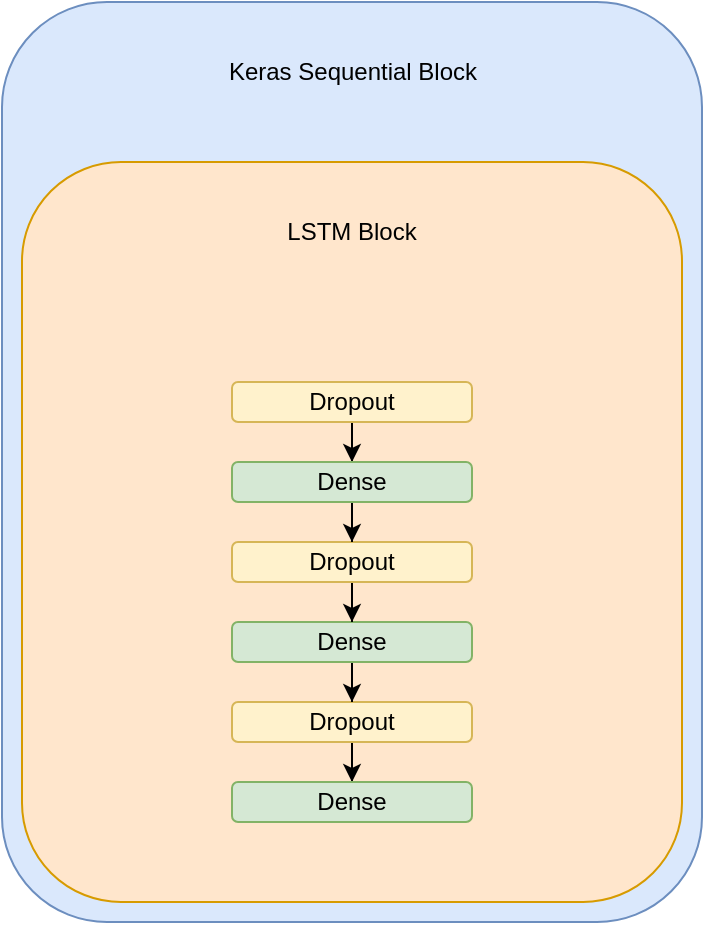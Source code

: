 <mxfile version="13.9.9" type="device"><diagram id="3bbruAQ7xz57NNoMhURN" name="Page-1"><mxGraphModel dx="1086" dy="798" grid="1" gridSize="10" guides="1" tooltips="1" connect="1" arrows="1" fold="1" page="1" pageScale="1" pageWidth="850" pageHeight="1100" math="0" shadow="0"><root><mxCell id="0"/><mxCell id="1" parent="0"/><mxCell id="6KtxepOzf8yV0IZdR5L7-2" value="" style="rounded=1;whiteSpace=wrap;html=1;fillColor=#dae8fc;strokeColor=#6c8ebf;" vertex="1" parent="1"><mxGeometry x="150" y="90" width="350" height="460" as="geometry"/></mxCell><mxCell id="6KtxepOzf8yV0IZdR5L7-1" value="" style="rounded=1;whiteSpace=wrap;html=1;fillColor=#ffe6cc;strokeColor=#d79b00;" vertex="1" parent="1"><mxGeometry x="160" y="170" width="330" height="370" as="geometry"/></mxCell><mxCell id="6KtxepOzf8yV0IZdR5L7-3" value="Keras Sequential Block" style="text;html=1;align=center;verticalAlign=middle;whiteSpace=wrap;rounded=0;" vertex="1" parent="1"><mxGeometry x="252.5" y="100" width="145" height="50" as="geometry"/></mxCell><mxCell id="6KtxepOzf8yV0IZdR5L7-4" value="LSTM Block" style="text;html=1;strokeColor=none;fillColor=none;align=center;verticalAlign=middle;whiteSpace=wrap;rounded=0;" vertex="1" parent="1"><mxGeometry x="265" y="190" width="120" height="30" as="geometry"/></mxCell><mxCell id="6KtxepOzf8yV0IZdR5L7-11" style="edgeStyle=orthogonalEdgeStyle;rounded=0;orthogonalLoop=1;jettySize=auto;html=1;" edge="1" parent="1" source="6KtxepOzf8yV0IZdR5L7-5" target="6KtxepOzf8yV0IZdR5L7-9"><mxGeometry relative="1" as="geometry"/></mxCell><mxCell id="6KtxepOzf8yV0IZdR5L7-5" value="Dropout" style="rounded=1;whiteSpace=wrap;html=1;fillColor=#fff2cc;strokeColor=#d6b656;" vertex="1" parent="1"><mxGeometry x="265" y="280" width="120" height="20" as="geometry"/></mxCell><mxCell id="6KtxepOzf8yV0IZdR5L7-15" style="edgeStyle=orthogonalEdgeStyle;rounded=0;orthogonalLoop=1;jettySize=auto;html=1;entryX=0.5;entryY=0;entryDx=0;entryDy=0;" edge="1" parent="1" source="6KtxepOzf8yV0IZdR5L7-6" target="6KtxepOzf8yV0IZdR5L7-10"><mxGeometry relative="1" as="geometry"/></mxCell><mxCell id="6KtxepOzf8yV0IZdR5L7-6" value="Dropout" style="rounded=1;whiteSpace=wrap;html=1;fillColor=#fff2cc;strokeColor=#d6b656;" vertex="1" parent="1"><mxGeometry x="265" y="440" width="120" height="20" as="geometry"/></mxCell><mxCell id="6KtxepOzf8yV0IZdR5L7-14" style="edgeStyle=orthogonalEdgeStyle;rounded=0;orthogonalLoop=1;jettySize=auto;html=1;entryX=0.5;entryY=0;entryDx=0;entryDy=0;" edge="1" parent="1" source="6KtxepOzf8yV0IZdR5L7-7" target="6KtxepOzf8yV0IZdR5L7-6"><mxGeometry relative="1" as="geometry"/></mxCell><mxCell id="6KtxepOzf8yV0IZdR5L7-7" value="Dense" style="rounded=1;whiteSpace=wrap;html=1;fillColor=#d5e8d4;strokeColor=#82b366;" vertex="1" parent="1"><mxGeometry x="265" y="400" width="120" height="20" as="geometry"/></mxCell><mxCell id="6KtxepOzf8yV0IZdR5L7-13" style="edgeStyle=orthogonalEdgeStyle;rounded=0;orthogonalLoop=1;jettySize=auto;html=1;entryX=0.5;entryY=0;entryDx=0;entryDy=0;" edge="1" parent="1" source="6KtxepOzf8yV0IZdR5L7-8" target="6KtxepOzf8yV0IZdR5L7-7"><mxGeometry relative="1" as="geometry"/></mxCell><mxCell id="6KtxepOzf8yV0IZdR5L7-8" value="Dropout" style="rounded=1;whiteSpace=wrap;html=1;fillColor=#fff2cc;strokeColor=#d6b656;" vertex="1" parent="1"><mxGeometry x="265" y="360" width="120" height="20" as="geometry"/></mxCell><mxCell id="6KtxepOzf8yV0IZdR5L7-12" style="edgeStyle=orthogonalEdgeStyle;rounded=0;orthogonalLoop=1;jettySize=auto;html=1;entryX=0.5;entryY=0;entryDx=0;entryDy=0;" edge="1" parent="1" source="6KtxepOzf8yV0IZdR5L7-9" target="6KtxepOzf8yV0IZdR5L7-8"><mxGeometry relative="1" as="geometry"/></mxCell><mxCell id="6KtxepOzf8yV0IZdR5L7-9" value="Dense" style="rounded=1;whiteSpace=wrap;html=1;fillColor=#d5e8d4;strokeColor=#82b366;" vertex="1" parent="1"><mxGeometry x="265" y="320" width="120" height="20" as="geometry"/></mxCell><mxCell id="6KtxepOzf8yV0IZdR5L7-10" value="Dense" style="rounded=1;whiteSpace=wrap;html=1;fillColor=#d5e8d4;strokeColor=#82b366;" vertex="1" parent="1"><mxGeometry x="265" y="480" width="120" height="20" as="geometry"/></mxCell></root></mxGraphModel></diagram></mxfile>